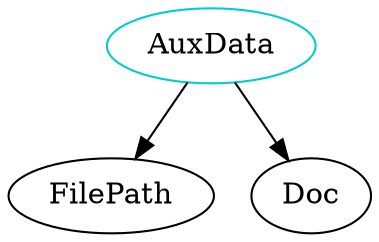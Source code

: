 digraph auxdata{
AuxData -> FilePath;
AuxData -> Doc;
AuxData	[shape=oval, color=cyan3, label="AuxData"];
}
